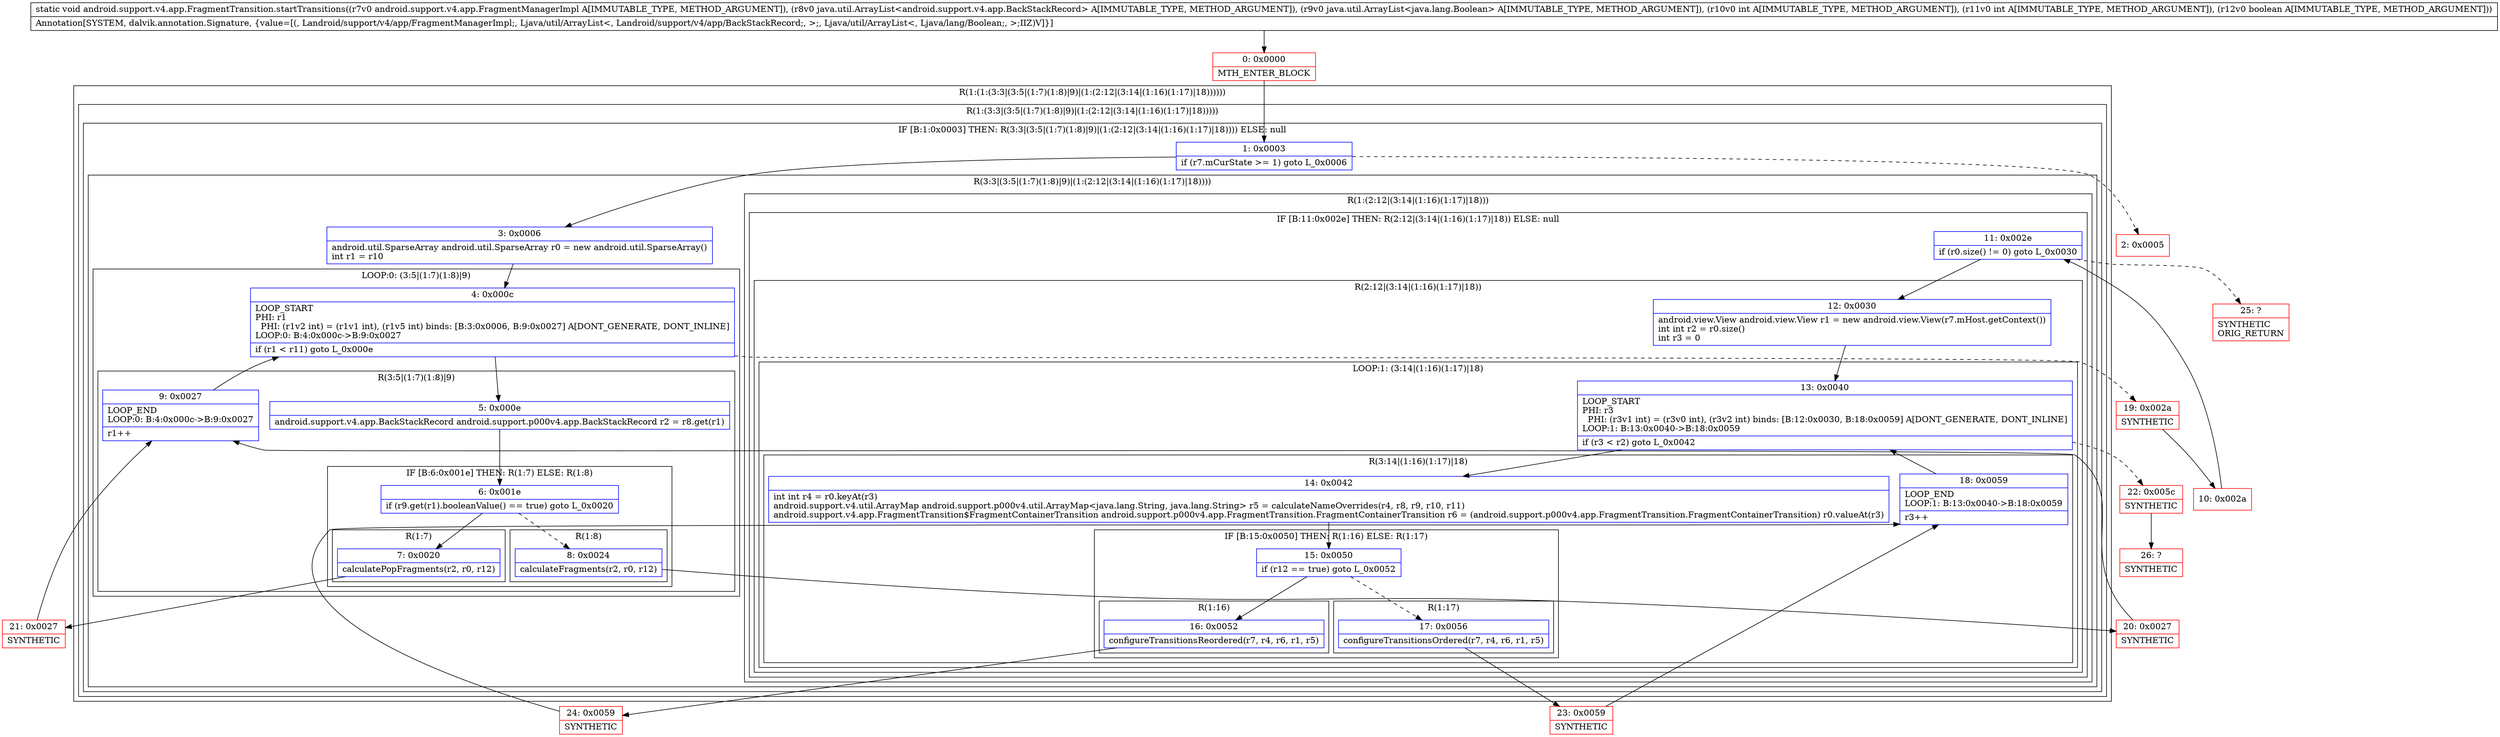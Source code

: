 digraph "CFG forandroid.support.v4.app.FragmentTransition.startTransitions(Landroid\/support\/v4\/app\/FragmentManagerImpl;Ljava\/util\/ArrayList;Ljava\/util\/ArrayList;IIZ)V" {
subgraph cluster_Region_257471982 {
label = "R(1:(1:(3:3|(3:5|(1:7)(1:8)|9)|(1:(2:12|(3:14|(1:16)(1:17)|18))))))";
node [shape=record,color=blue];
subgraph cluster_Region_866406332 {
label = "R(1:(3:3|(3:5|(1:7)(1:8)|9)|(1:(2:12|(3:14|(1:16)(1:17)|18)))))";
node [shape=record,color=blue];
subgraph cluster_IfRegion_1678551765 {
label = "IF [B:1:0x0003] THEN: R(3:3|(3:5|(1:7)(1:8)|9)|(1:(2:12|(3:14|(1:16)(1:17)|18)))) ELSE: null";
node [shape=record,color=blue];
Node_1 [shape=record,label="{1\:\ 0x0003|if (r7.mCurState \>= 1) goto L_0x0006\l}"];
subgraph cluster_Region_95955160 {
label = "R(3:3|(3:5|(1:7)(1:8)|9)|(1:(2:12|(3:14|(1:16)(1:17)|18))))";
node [shape=record,color=blue];
Node_3 [shape=record,label="{3\:\ 0x0006|android.util.SparseArray android.util.SparseArray r0 = new android.util.SparseArray()\lint r1 = r10\l}"];
subgraph cluster_LoopRegion_1580150003 {
label = "LOOP:0: (3:5|(1:7)(1:8)|9)";
node [shape=record,color=blue];
Node_4 [shape=record,label="{4\:\ 0x000c|LOOP_START\lPHI: r1 \l  PHI: (r1v2 int) = (r1v1 int), (r1v5 int) binds: [B:3:0x0006, B:9:0x0027] A[DONT_GENERATE, DONT_INLINE]\lLOOP:0: B:4:0x000c\-\>B:9:0x0027\l|if (r1 \< r11) goto L_0x000e\l}"];
subgraph cluster_Region_1044228699 {
label = "R(3:5|(1:7)(1:8)|9)";
node [shape=record,color=blue];
Node_5 [shape=record,label="{5\:\ 0x000e|android.support.v4.app.BackStackRecord android.support.p000v4.app.BackStackRecord r2 = r8.get(r1)\l}"];
subgraph cluster_IfRegion_1252238396 {
label = "IF [B:6:0x001e] THEN: R(1:7) ELSE: R(1:8)";
node [shape=record,color=blue];
Node_6 [shape=record,label="{6\:\ 0x001e|if (r9.get(r1).booleanValue() == true) goto L_0x0020\l}"];
subgraph cluster_Region_1701379900 {
label = "R(1:7)";
node [shape=record,color=blue];
Node_7 [shape=record,label="{7\:\ 0x0020|calculatePopFragments(r2, r0, r12)\l}"];
}
subgraph cluster_Region_330765979 {
label = "R(1:8)";
node [shape=record,color=blue];
Node_8 [shape=record,label="{8\:\ 0x0024|calculateFragments(r2, r0, r12)\l}"];
}
}
Node_9 [shape=record,label="{9\:\ 0x0027|LOOP_END\lLOOP:0: B:4:0x000c\-\>B:9:0x0027\l|r1++\l}"];
}
}
subgraph cluster_Region_1730645535 {
label = "R(1:(2:12|(3:14|(1:16)(1:17)|18)))";
node [shape=record,color=blue];
subgraph cluster_IfRegion_319713170 {
label = "IF [B:11:0x002e] THEN: R(2:12|(3:14|(1:16)(1:17)|18)) ELSE: null";
node [shape=record,color=blue];
Node_11 [shape=record,label="{11\:\ 0x002e|if (r0.size() != 0) goto L_0x0030\l}"];
subgraph cluster_Region_1471445955 {
label = "R(2:12|(3:14|(1:16)(1:17)|18))";
node [shape=record,color=blue];
Node_12 [shape=record,label="{12\:\ 0x0030|android.view.View android.view.View r1 = new android.view.View(r7.mHost.getContext())\lint int r2 = r0.size()\lint r3 = 0\l}"];
subgraph cluster_LoopRegion_1959094450 {
label = "LOOP:1: (3:14|(1:16)(1:17)|18)";
node [shape=record,color=blue];
Node_13 [shape=record,label="{13\:\ 0x0040|LOOP_START\lPHI: r3 \l  PHI: (r3v1 int) = (r3v0 int), (r3v2 int) binds: [B:12:0x0030, B:18:0x0059] A[DONT_GENERATE, DONT_INLINE]\lLOOP:1: B:13:0x0040\-\>B:18:0x0059\l|if (r3 \< r2) goto L_0x0042\l}"];
subgraph cluster_Region_1971846934 {
label = "R(3:14|(1:16)(1:17)|18)";
node [shape=record,color=blue];
Node_14 [shape=record,label="{14\:\ 0x0042|int int r4 = r0.keyAt(r3)\landroid.support.v4.util.ArrayMap android.support.p000v4.util.ArrayMap\<java.lang.String, java.lang.String\> r5 = calculateNameOverrides(r4, r8, r9, r10, r11)\landroid.support.v4.app.FragmentTransition$FragmentContainerTransition android.support.p000v4.app.FragmentTransition.FragmentContainerTransition r6 = (android.support.p000v4.app.FragmentTransition.FragmentContainerTransition) r0.valueAt(r3)\l}"];
subgraph cluster_IfRegion_765112528 {
label = "IF [B:15:0x0050] THEN: R(1:16) ELSE: R(1:17)";
node [shape=record,color=blue];
Node_15 [shape=record,label="{15\:\ 0x0050|if (r12 == true) goto L_0x0052\l}"];
subgraph cluster_Region_1477937 {
label = "R(1:16)";
node [shape=record,color=blue];
Node_16 [shape=record,label="{16\:\ 0x0052|configureTransitionsReordered(r7, r4, r6, r1, r5)\l}"];
}
subgraph cluster_Region_662270324 {
label = "R(1:17)";
node [shape=record,color=blue];
Node_17 [shape=record,label="{17\:\ 0x0056|configureTransitionsOrdered(r7, r4, r6, r1, r5)\l}"];
}
}
Node_18 [shape=record,label="{18\:\ 0x0059|LOOP_END\lLOOP:1: B:13:0x0040\-\>B:18:0x0059\l|r3++\l}"];
}
}
}
}
}
}
}
}
}
Node_0 [shape=record,color=red,label="{0\:\ 0x0000|MTH_ENTER_BLOCK\l}"];
Node_2 [shape=record,color=red,label="{2\:\ 0x0005}"];
Node_10 [shape=record,color=red,label="{10\:\ 0x002a}"];
Node_19 [shape=record,color=red,label="{19\:\ 0x002a|SYNTHETIC\l}"];
Node_20 [shape=record,color=red,label="{20\:\ 0x0027|SYNTHETIC\l}"];
Node_21 [shape=record,color=red,label="{21\:\ 0x0027|SYNTHETIC\l}"];
Node_22 [shape=record,color=red,label="{22\:\ 0x005c|SYNTHETIC\l}"];
Node_23 [shape=record,color=red,label="{23\:\ 0x0059|SYNTHETIC\l}"];
Node_24 [shape=record,color=red,label="{24\:\ 0x0059|SYNTHETIC\l}"];
Node_25 [shape=record,color=red,label="{25\:\ ?|SYNTHETIC\lORIG_RETURN\l}"];
Node_26 [shape=record,color=red,label="{26\:\ ?|SYNTHETIC\l}"];
MethodNode[shape=record,label="{static void android.support.v4.app.FragmentTransition.startTransitions((r7v0 android.support.v4.app.FragmentManagerImpl A[IMMUTABLE_TYPE, METHOD_ARGUMENT]), (r8v0 java.util.ArrayList\<android.support.v4.app.BackStackRecord\> A[IMMUTABLE_TYPE, METHOD_ARGUMENT]), (r9v0 java.util.ArrayList\<java.lang.Boolean\> A[IMMUTABLE_TYPE, METHOD_ARGUMENT]), (r10v0 int A[IMMUTABLE_TYPE, METHOD_ARGUMENT]), (r11v0 int A[IMMUTABLE_TYPE, METHOD_ARGUMENT]), (r12v0 boolean A[IMMUTABLE_TYPE, METHOD_ARGUMENT]))  | Annotation[SYSTEM, dalvik.annotation.Signature, \{value=[(, Landroid\/support\/v4\/app\/FragmentManagerImpl;, Ljava\/util\/ArrayList\<, Landroid\/support\/v4\/app\/BackStackRecord;, \>;, Ljava\/util\/ArrayList\<, Ljava\/lang\/Boolean;, \>;IIZ)V]\}]\l}"];
MethodNode -> Node_0;
Node_1 -> Node_2[style=dashed];
Node_1 -> Node_3;
Node_3 -> Node_4;
Node_4 -> Node_5;
Node_4 -> Node_19[style=dashed];
Node_5 -> Node_6;
Node_6 -> Node_7;
Node_6 -> Node_8[style=dashed];
Node_7 -> Node_21;
Node_8 -> Node_20;
Node_9 -> Node_4;
Node_11 -> Node_12;
Node_11 -> Node_25[style=dashed];
Node_12 -> Node_13;
Node_13 -> Node_14;
Node_13 -> Node_22[style=dashed];
Node_14 -> Node_15;
Node_15 -> Node_16;
Node_15 -> Node_17[style=dashed];
Node_16 -> Node_24;
Node_17 -> Node_23;
Node_18 -> Node_13;
Node_0 -> Node_1;
Node_10 -> Node_11;
Node_19 -> Node_10;
Node_20 -> Node_9;
Node_21 -> Node_9;
Node_22 -> Node_26;
Node_23 -> Node_18;
Node_24 -> Node_18;
}

